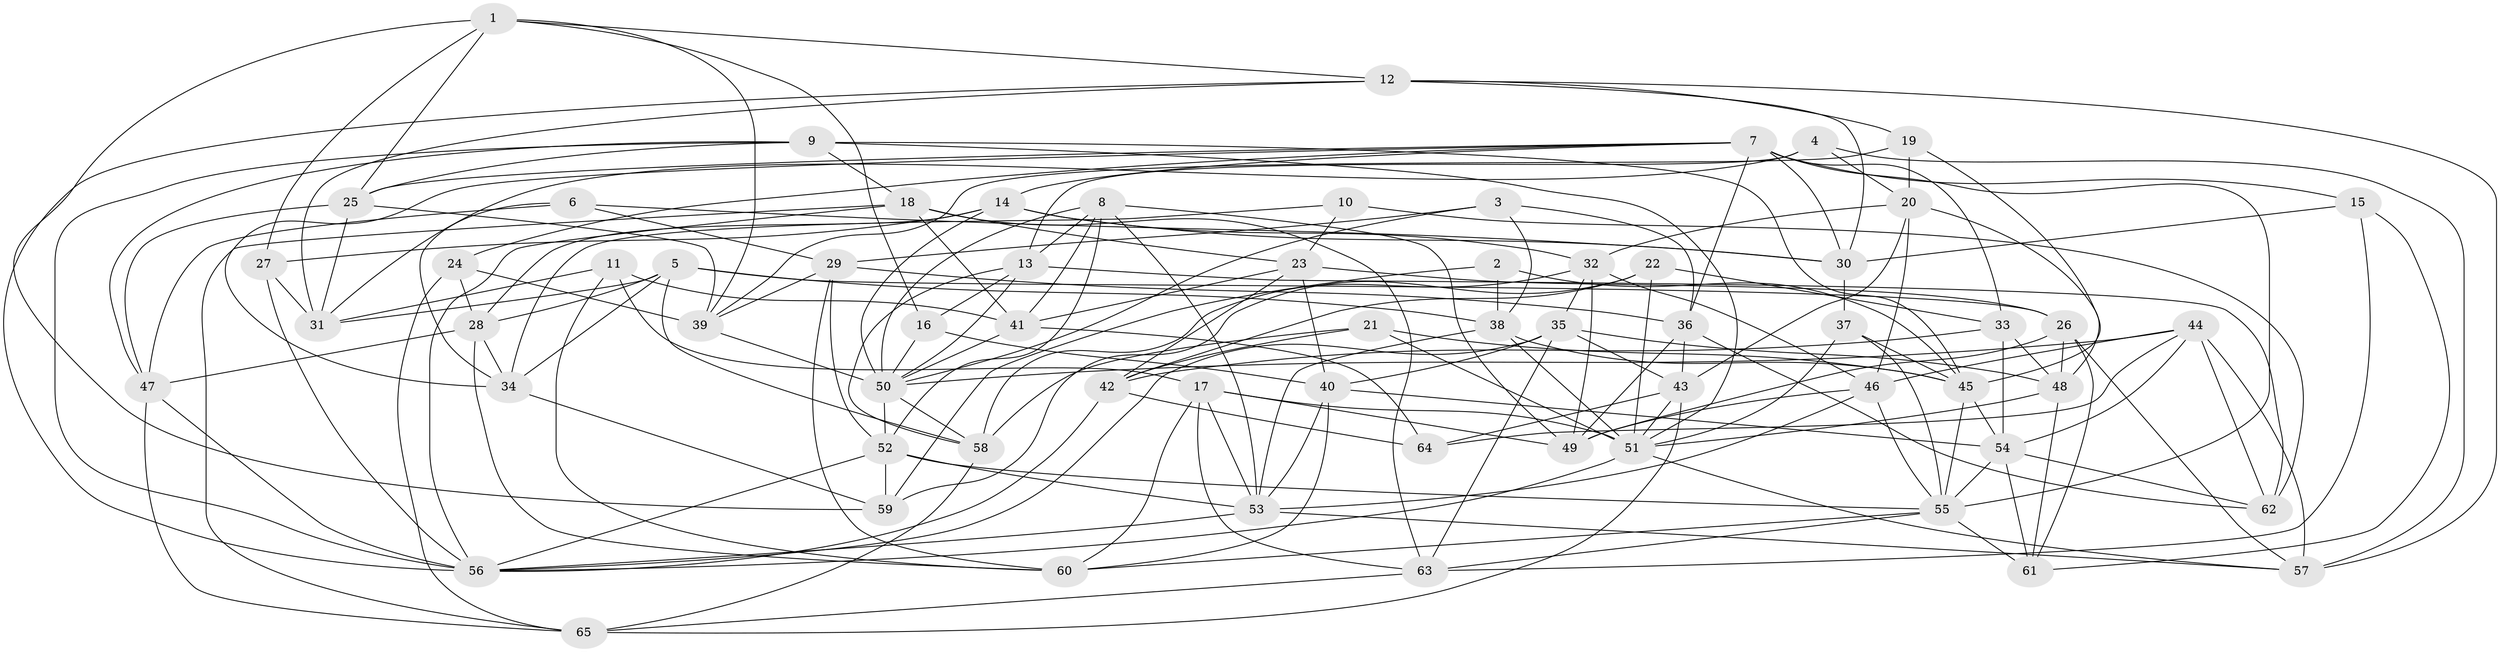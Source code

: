 // original degree distribution, {4: 1.0}
// Generated by graph-tools (version 1.1) at 2025/27/03/09/25 03:27:02]
// undirected, 65 vertices, 189 edges
graph export_dot {
graph [start="1"]
  node [color=gray90,style=filled];
  1;
  2;
  3;
  4;
  5;
  6;
  7;
  8;
  9;
  10;
  11;
  12;
  13;
  14;
  15;
  16;
  17;
  18;
  19;
  20;
  21;
  22;
  23;
  24;
  25;
  26;
  27;
  28;
  29;
  30;
  31;
  32;
  33;
  34;
  35;
  36;
  37;
  38;
  39;
  40;
  41;
  42;
  43;
  44;
  45;
  46;
  47;
  48;
  49;
  50;
  51;
  52;
  53;
  54;
  55;
  56;
  57;
  58;
  59;
  60;
  61;
  62;
  63;
  64;
  65;
  1 -- 12 [weight=1.0];
  1 -- 16 [weight=1.0];
  1 -- 25 [weight=1.0];
  1 -- 27 [weight=1.0];
  1 -- 39 [weight=1.0];
  1 -- 59 [weight=1.0];
  2 -- 38 [weight=1.0];
  2 -- 45 [weight=2.0];
  2 -- 59 [weight=1.0];
  3 -- 29 [weight=1.0];
  3 -- 36 [weight=1.0];
  3 -- 38 [weight=1.0];
  3 -- 50 [weight=1.0];
  4 -- 13 [weight=1.0];
  4 -- 20 [weight=1.0];
  4 -- 31 [weight=1.0];
  4 -- 57 [weight=1.0];
  5 -- 26 [weight=1.0];
  5 -- 28 [weight=1.0];
  5 -- 31 [weight=1.0];
  5 -- 34 [weight=1.0];
  5 -- 38 [weight=1.0];
  5 -- 58 [weight=1.0];
  6 -- 29 [weight=1.0];
  6 -- 30 [weight=1.0];
  6 -- 34 [weight=1.0];
  6 -- 47 [weight=1.0];
  7 -- 14 [weight=1.0];
  7 -- 15 [weight=1.0];
  7 -- 24 [weight=1.0];
  7 -- 25 [weight=1.0];
  7 -- 30 [weight=1.0];
  7 -- 33 [weight=2.0];
  7 -- 34 [weight=1.0];
  7 -- 36 [weight=1.0];
  7 -- 55 [weight=1.0];
  8 -- 13 [weight=1.0];
  8 -- 41 [weight=1.0];
  8 -- 49 [weight=1.0];
  8 -- 50 [weight=1.0];
  8 -- 52 [weight=1.0];
  8 -- 53 [weight=1.0];
  9 -- 18 [weight=1.0];
  9 -- 25 [weight=1.0];
  9 -- 45 [weight=1.0];
  9 -- 47 [weight=1.0];
  9 -- 51 [weight=1.0];
  9 -- 56 [weight=1.0];
  10 -- 23 [weight=1.0];
  10 -- 34 [weight=1.0];
  10 -- 62 [weight=2.0];
  11 -- 17 [weight=1.0];
  11 -- 31 [weight=1.0];
  11 -- 41 [weight=1.0];
  11 -- 60 [weight=1.0];
  12 -- 19 [weight=1.0];
  12 -- 30 [weight=1.0];
  12 -- 31 [weight=1.0];
  12 -- 56 [weight=1.0];
  12 -- 57 [weight=1.0];
  13 -- 16 [weight=1.0];
  13 -- 50 [weight=1.0];
  13 -- 58 [weight=1.0];
  13 -- 62 [weight=1.0];
  14 -- 27 [weight=1.0];
  14 -- 28 [weight=1.0];
  14 -- 30 [weight=1.0];
  14 -- 32 [weight=1.0];
  14 -- 50 [weight=1.0];
  15 -- 30 [weight=1.0];
  15 -- 61 [weight=1.0];
  15 -- 63 [weight=1.0];
  16 -- 40 [weight=1.0];
  16 -- 50 [weight=1.0];
  17 -- 49 [weight=1.0];
  17 -- 51 [weight=1.0];
  17 -- 53 [weight=1.0];
  17 -- 60 [weight=1.0];
  17 -- 63 [weight=1.0];
  18 -- 23 [weight=1.0];
  18 -- 41 [weight=1.0];
  18 -- 56 [weight=1.0];
  18 -- 63 [weight=1.0];
  18 -- 65 [weight=1.0];
  19 -- 20 [weight=1.0];
  19 -- 39 [weight=1.0];
  19 -- 45 [weight=1.0];
  20 -- 32 [weight=1.0];
  20 -- 43 [weight=1.0];
  20 -- 46 [weight=1.0];
  20 -- 48 [weight=1.0];
  21 -- 42 [weight=1.0];
  21 -- 45 [weight=1.0];
  21 -- 51 [weight=1.0];
  21 -- 58 [weight=1.0];
  22 -- 33 [weight=1.0];
  22 -- 42 [weight=1.0];
  22 -- 51 [weight=1.0];
  22 -- 59 [weight=1.0];
  23 -- 26 [weight=1.0];
  23 -- 40 [weight=1.0];
  23 -- 41 [weight=1.0];
  23 -- 42 [weight=1.0];
  24 -- 28 [weight=1.0];
  24 -- 39 [weight=1.0];
  24 -- 65 [weight=1.0];
  25 -- 31 [weight=1.0];
  25 -- 39 [weight=1.0];
  25 -- 47 [weight=1.0];
  26 -- 48 [weight=1.0];
  26 -- 49 [weight=1.0];
  26 -- 57 [weight=1.0];
  26 -- 61 [weight=1.0];
  27 -- 31 [weight=1.0];
  27 -- 56 [weight=1.0];
  28 -- 34 [weight=1.0];
  28 -- 47 [weight=1.0];
  28 -- 60 [weight=1.0];
  29 -- 36 [weight=1.0];
  29 -- 39 [weight=1.0];
  29 -- 52 [weight=1.0];
  29 -- 60 [weight=1.0];
  30 -- 37 [weight=1.0];
  32 -- 35 [weight=1.0];
  32 -- 46 [weight=1.0];
  32 -- 49 [weight=1.0];
  32 -- 58 [weight=1.0];
  33 -- 42 [weight=1.0];
  33 -- 48 [weight=1.0];
  33 -- 54 [weight=1.0];
  34 -- 59 [weight=1.0];
  35 -- 40 [weight=1.0];
  35 -- 43 [weight=1.0];
  35 -- 48 [weight=1.0];
  35 -- 56 [weight=1.0];
  35 -- 63 [weight=1.0];
  36 -- 43 [weight=1.0];
  36 -- 49 [weight=1.0];
  36 -- 62 [weight=1.0];
  37 -- 45 [weight=1.0];
  37 -- 51 [weight=1.0];
  37 -- 55 [weight=1.0];
  38 -- 45 [weight=1.0];
  38 -- 51 [weight=1.0];
  38 -- 53 [weight=1.0];
  39 -- 50 [weight=1.0];
  40 -- 53 [weight=1.0];
  40 -- 54 [weight=1.0];
  40 -- 60 [weight=1.0];
  41 -- 50 [weight=1.0];
  41 -- 64 [weight=1.0];
  42 -- 56 [weight=1.0];
  42 -- 64 [weight=1.0];
  43 -- 51 [weight=1.0];
  43 -- 64 [weight=1.0];
  43 -- 65 [weight=1.0];
  44 -- 46 [weight=1.0];
  44 -- 50 [weight=1.0];
  44 -- 54 [weight=1.0];
  44 -- 57 [weight=1.0];
  44 -- 62 [weight=1.0];
  44 -- 64 [weight=1.0];
  45 -- 54 [weight=2.0];
  45 -- 55 [weight=1.0];
  46 -- 49 [weight=1.0];
  46 -- 53 [weight=1.0];
  46 -- 55 [weight=1.0];
  47 -- 56 [weight=1.0];
  47 -- 65 [weight=1.0];
  48 -- 51 [weight=1.0];
  48 -- 61 [weight=1.0];
  50 -- 52 [weight=1.0];
  50 -- 58 [weight=1.0];
  51 -- 56 [weight=1.0];
  51 -- 57 [weight=1.0];
  52 -- 53 [weight=1.0];
  52 -- 55 [weight=1.0];
  52 -- 56 [weight=1.0];
  52 -- 59 [weight=2.0];
  53 -- 56 [weight=1.0];
  53 -- 57 [weight=1.0];
  54 -- 55 [weight=1.0];
  54 -- 61 [weight=1.0];
  54 -- 62 [weight=1.0];
  55 -- 60 [weight=1.0];
  55 -- 61 [weight=2.0];
  55 -- 63 [weight=1.0];
  58 -- 65 [weight=1.0];
  63 -- 65 [weight=1.0];
}
